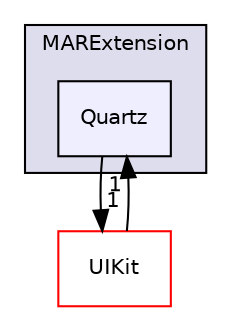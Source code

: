 digraph "/Users/Martin/Dev/SourceTree/MAREXT/MAREX/MARExtension/Quartz" {
  compound=true
  node [ fontsize="10", fontname="Helvetica"];
  edge [ labelfontsize="10", labelfontname="Helvetica"];
  subgraph clusterdir_b932bfee56a058adac3470b82c4da045 {
    graph [ bgcolor="#ddddee", pencolor="black", label="MARExtension" fontname="Helvetica", fontsize="10", URL="dir_b932bfee56a058adac3470b82c4da045.html"]
  dir_5334ba46254d22fa17ed27eba4f68975 [shape=box, label="Quartz", style="filled", fillcolor="#eeeeff", pencolor="black", URL="dir_5334ba46254d22fa17ed27eba4f68975.html"];
  }
  dir_892605f1bb60009771f4c5b8766992c2 [shape=box label="UIKit" fillcolor="white" style="filled" color="red" URL="dir_892605f1bb60009771f4c5b8766992c2.html"];
  dir_892605f1bb60009771f4c5b8766992c2->dir_5334ba46254d22fa17ed27eba4f68975 [headlabel="1", labeldistance=1.5 headhref="dir_000008_000006.html"];
  dir_5334ba46254d22fa17ed27eba4f68975->dir_892605f1bb60009771f4c5b8766992c2 [headlabel="1", labeldistance=1.5 headhref="dir_000006_000008.html"];
}
